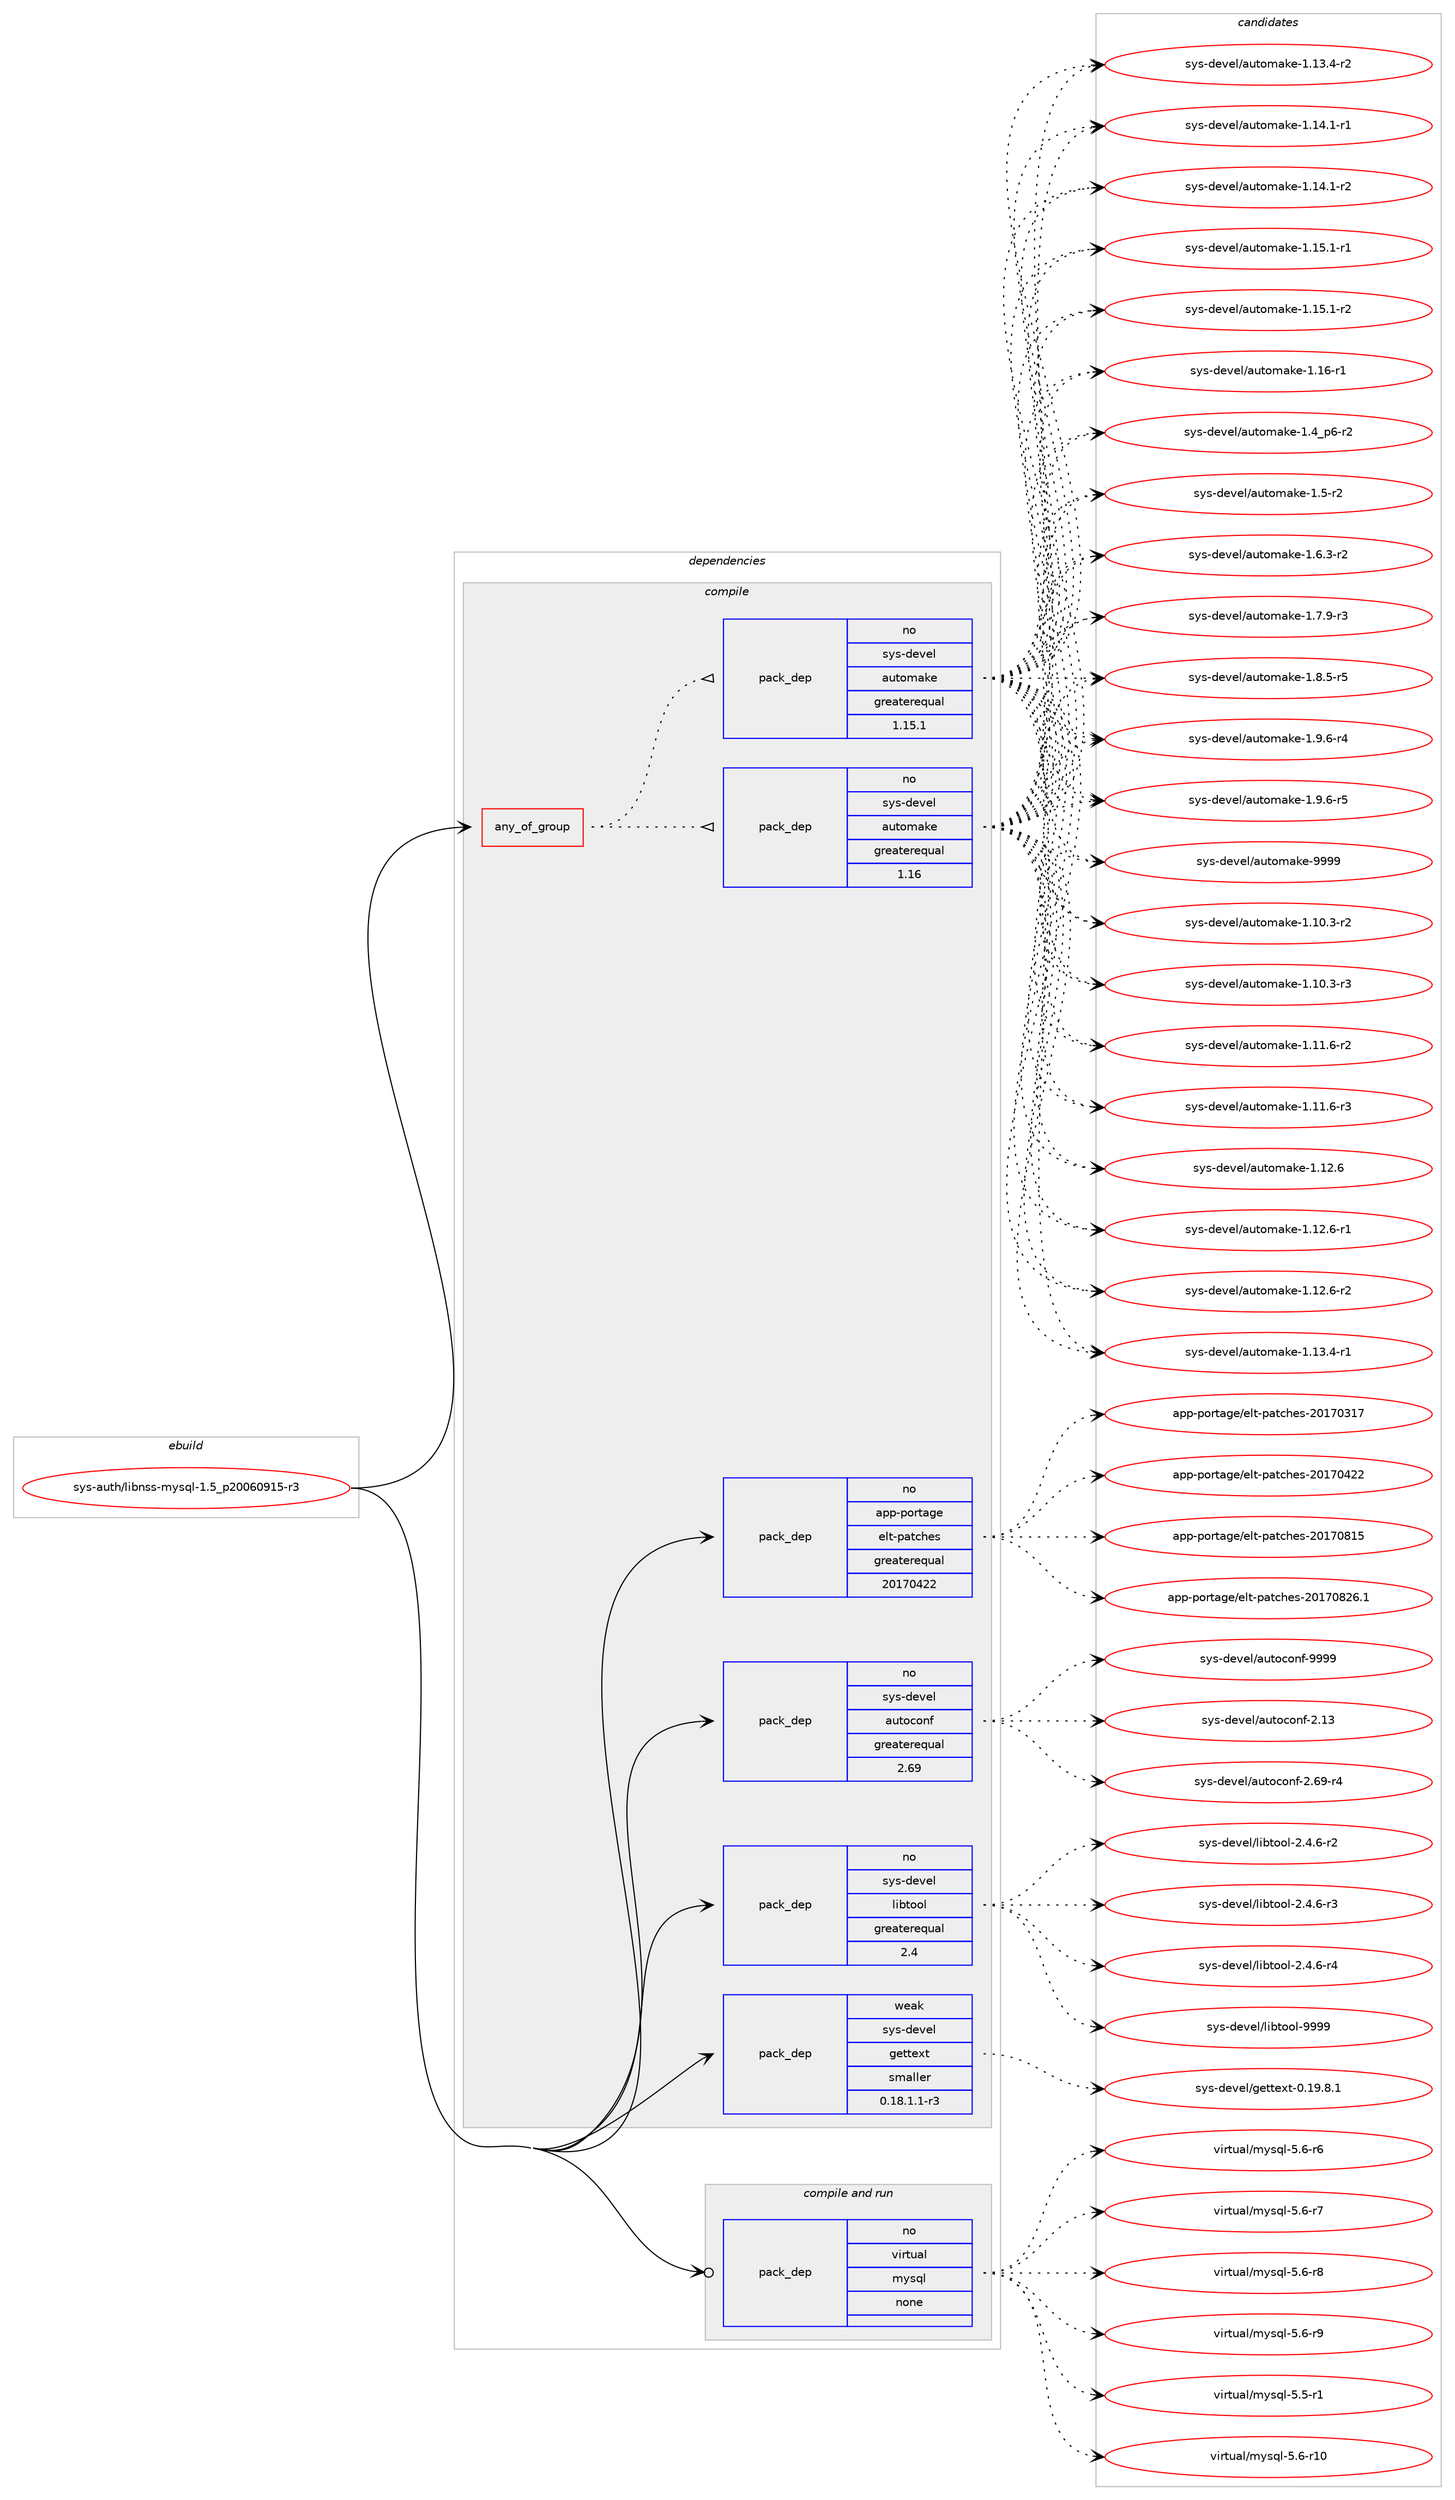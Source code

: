 digraph prolog {

# *************
# Graph options
# *************

newrank=true;
concentrate=true;
compound=true;
graph [rankdir=LR,fontname=Helvetica,fontsize=10,ranksep=1.5];#, ranksep=2.5, nodesep=0.2];
edge  [arrowhead=vee];
node  [fontname=Helvetica,fontsize=10];

# **********
# The ebuild
# **********

subgraph cluster_leftcol {
color=gray;
rank=same;
label=<<i>ebuild</i>>;
id [label="sys-auth/libnss-mysql-1.5_p20060915-r3", color=red, width=4, href="../sys-auth/libnss-mysql-1.5_p20060915-r3.svg"];
}

# ****************
# The dependencies
# ****************

subgraph cluster_midcol {
color=gray;
label=<<i>dependencies</i>>;
subgraph cluster_compile {
fillcolor="#eeeeee";
style=filled;
label=<<i>compile</i>>;
subgraph any18 {
dependency6129 [label=<<TABLE BORDER="0" CELLBORDER="1" CELLSPACING="0" CELLPADDING="4"><TR><TD CELLPADDING="10">any_of_group</TD></TR></TABLE>>, shape=none, color=red];subgraph pack5501 {
dependency6130 [label=<<TABLE BORDER="0" CELLBORDER="1" CELLSPACING="0" CELLPADDING="4" WIDTH="220"><TR><TD ROWSPAN="6" CELLPADDING="30">pack_dep</TD></TR><TR><TD WIDTH="110">no</TD></TR><TR><TD>sys-devel</TD></TR><TR><TD>automake</TD></TR><TR><TD>greaterequal</TD></TR><TR><TD>1.16</TD></TR></TABLE>>, shape=none, color=blue];
}
dependency6129:e -> dependency6130:w [weight=20,style="dotted",arrowhead="oinv"];
subgraph pack5502 {
dependency6131 [label=<<TABLE BORDER="0" CELLBORDER="1" CELLSPACING="0" CELLPADDING="4" WIDTH="220"><TR><TD ROWSPAN="6" CELLPADDING="30">pack_dep</TD></TR><TR><TD WIDTH="110">no</TD></TR><TR><TD>sys-devel</TD></TR><TR><TD>automake</TD></TR><TR><TD>greaterequal</TD></TR><TR><TD>1.15.1</TD></TR></TABLE>>, shape=none, color=blue];
}
dependency6129:e -> dependency6131:w [weight=20,style="dotted",arrowhead="oinv"];
}
id:e -> dependency6129:w [weight=20,style="solid",arrowhead="vee"];
subgraph pack5503 {
dependency6132 [label=<<TABLE BORDER="0" CELLBORDER="1" CELLSPACING="0" CELLPADDING="4" WIDTH="220"><TR><TD ROWSPAN="6" CELLPADDING="30">pack_dep</TD></TR><TR><TD WIDTH="110">no</TD></TR><TR><TD>app-portage</TD></TR><TR><TD>elt-patches</TD></TR><TR><TD>greaterequal</TD></TR><TR><TD>20170422</TD></TR></TABLE>>, shape=none, color=blue];
}
id:e -> dependency6132:w [weight=20,style="solid",arrowhead="vee"];
subgraph pack5504 {
dependency6133 [label=<<TABLE BORDER="0" CELLBORDER="1" CELLSPACING="0" CELLPADDING="4" WIDTH="220"><TR><TD ROWSPAN="6" CELLPADDING="30">pack_dep</TD></TR><TR><TD WIDTH="110">no</TD></TR><TR><TD>sys-devel</TD></TR><TR><TD>autoconf</TD></TR><TR><TD>greaterequal</TD></TR><TR><TD>2.69</TD></TR></TABLE>>, shape=none, color=blue];
}
id:e -> dependency6133:w [weight=20,style="solid",arrowhead="vee"];
subgraph pack5505 {
dependency6134 [label=<<TABLE BORDER="0" CELLBORDER="1" CELLSPACING="0" CELLPADDING="4" WIDTH="220"><TR><TD ROWSPAN="6" CELLPADDING="30">pack_dep</TD></TR><TR><TD WIDTH="110">no</TD></TR><TR><TD>sys-devel</TD></TR><TR><TD>libtool</TD></TR><TR><TD>greaterequal</TD></TR><TR><TD>2.4</TD></TR></TABLE>>, shape=none, color=blue];
}
id:e -> dependency6134:w [weight=20,style="solid",arrowhead="vee"];
subgraph pack5506 {
dependency6135 [label=<<TABLE BORDER="0" CELLBORDER="1" CELLSPACING="0" CELLPADDING="4" WIDTH="220"><TR><TD ROWSPAN="6" CELLPADDING="30">pack_dep</TD></TR><TR><TD WIDTH="110">weak</TD></TR><TR><TD>sys-devel</TD></TR><TR><TD>gettext</TD></TR><TR><TD>smaller</TD></TR><TR><TD>0.18.1.1-r3</TD></TR></TABLE>>, shape=none, color=blue];
}
id:e -> dependency6135:w [weight=20,style="solid",arrowhead="vee"];
}
subgraph cluster_compileandrun {
fillcolor="#eeeeee";
style=filled;
label=<<i>compile and run</i>>;
subgraph pack5507 {
dependency6136 [label=<<TABLE BORDER="0" CELLBORDER="1" CELLSPACING="0" CELLPADDING="4" WIDTH="220"><TR><TD ROWSPAN="6" CELLPADDING="30">pack_dep</TD></TR><TR><TD WIDTH="110">no</TD></TR><TR><TD>virtual</TD></TR><TR><TD>mysql</TD></TR><TR><TD>none</TD></TR><TR><TD></TD></TR></TABLE>>, shape=none, color=blue];
}
id:e -> dependency6136:w [weight=20,style="solid",arrowhead="odotvee"];
}
subgraph cluster_run {
fillcolor="#eeeeee";
style=filled;
label=<<i>run</i>>;
}
}

# **************
# The candidates
# **************

subgraph cluster_choices {
rank=same;
color=gray;
label=<<i>candidates</i>>;

subgraph choice5501 {
color=black;
nodesep=1;
choice11512111545100101118101108479711711611110997107101454946494846514511450 [label="sys-devel/automake-1.10.3-r2", color=red, width=4,href="../sys-devel/automake-1.10.3-r2.svg"];
choice11512111545100101118101108479711711611110997107101454946494846514511451 [label="sys-devel/automake-1.10.3-r3", color=red, width=4,href="../sys-devel/automake-1.10.3-r3.svg"];
choice11512111545100101118101108479711711611110997107101454946494946544511450 [label="sys-devel/automake-1.11.6-r2", color=red, width=4,href="../sys-devel/automake-1.11.6-r2.svg"];
choice11512111545100101118101108479711711611110997107101454946494946544511451 [label="sys-devel/automake-1.11.6-r3", color=red, width=4,href="../sys-devel/automake-1.11.6-r3.svg"];
choice1151211154510010111810110847971171161111099710710145494649504654 [label="sys-devel/automake-1.12.6", color=red, width=4,href="../sys-devel/automake-1.12.6.svg"];
choice11512111545100101118101108479711711611110997107101454946495046544511449 [label="sys-devel/automake-1.12.6-r1", color=red, width=4,href="../sys-devel/automake-1.12.6-r1.svg"];
choice11512111545100101118101108479711711611110997107101454946495046544511450 [label="sys-devel/automake-1.12.6-r2", color=red, width=4,href="../sys-devel/automake-1.12.6-r2.svg"];
choice11512111545100101118101108479711711611110997107101454946495146524511449 [label="sys-devel/automake-1.13.4-r1", color=red, width=4,href="../sys-devel/automake-1.13.4-r1.svg"];
choice11512111545100101118101108479711711611110997107101454946495146524511450 [label="sys-devel/automake-1.13.4-r2", color=red, width=4,href="../sys-devel/automake-1.13.4-r2.svg"];
choice11512111545100101118101108479711711611110997107101454946495246494511449 [label="sys-devel/automake-1.14.1-r1", color=red, width=4,href="../sys-devel/automake-1.14.1-r1.svg"];
choice11512111545100101118101108479711711611110997107101454946495246494511450 [label="sys-devel/automake-1.14.1-r2", color=red, width=4,href="../sys-devel/automake-1.14.1-r2.svg"];
choice11512111545100101118101108479711711611110997107101454946495346494511449 [label="sys-devel/automake-1.15.1-r1", color=red, width=4,href="../sys-devel/automake-1.15.1-r1.svg"];
choice11512111545100101118101108479711711611110997107101454946495346494511450 [label="sys-devel/automake-1.15.1-r2", color=red, width=4,href="../sys-devel/automake-1.15.1-r2.svg"];
choice1151211154510010111810110847971171161111099710710145494649544511449 [label="sys-devel/automake-1.16-r1", color=red, width=4,href="../sys-devel/automake-1.16-r1.svg"];
choice115121115451001011181011084797117116111109971071014549465295112544511450 [label="sys-devel/automake-1.4_p6-r2", color=red, width=4,href="../sys-devel/automake-1.4_p6-r2.svg"];
choice11512111545100101118101108479711711611110997107101454946534511450 [label="sys-devel/automake-1.5-r2", color=red, width=4,href="../sys-devel/automake-1.5-r2.svg"];
choice115121115451001011181011084797117116111109971071014549465446514511450 [label="sys-devel/automake-1.6.3-r2", color=red, width=4,href="../sys-devel/automake-1.6.3-r2.svg"];
choice115121115451001011181011084797117116111109971071014549465546574511451 [label="sys-devel/automake-1.7.9-r3", color=red, width=4,href="../sys-devel/automake-1.7.9-r3.svg"];
choice115121115451001011181011084797117116111109971071014549465646534511453 [label="sys-devel/automake-1.8.5-r5", color=red, width=4,href="../sys-devel/automake-1.8.5-r5.svg"];
choice115121115451001011181011084797117116111109971071014549465746544511452 [label="sys-devel/automake-1.9.6-r4", color=red, width=4,href="../sys-devel/automake-1.9.6-r4.svg"];
choice115121115451001011181011084797117116111109971071014549465746544511453 [label="sys-devel/automake-1.9.6-r5", color=red, width=4,href="../sys-devel/automake-1.9.6-r5.svg"];
choice115121115451001011181011084797117116111109971071014557575757 [label="sys-devel/automake-9999", color=red, width=4,href="../sys-devel/automake-9999.svg"];
dependency6130:e -> choice11512111545100101118101108479711711611110997107101454946494846514511450:w [style=dotted,weight="100"];
dependency6130:e -> choice11512111545100101118101108479711711611110997107101454946494846514511451:w [style=dotted,weight="100"];
dependency6130:e -> choice11512111545100101118101108479711711611110997107101454946494946544511450:w [style=dotted,weight="100"];
dependency6130:e -> choice11512111545100101118101108479711711611110997107101454946494946544511451:w [style=dotted,weight="100"];
dependency6130:e -> choice1151211154510010111810110847971171161111099710710145494649504654:w [style=dotted,weight="100"];
dependency6130:e -> choice11512111545100101118101108479711711611110997107101454946495046544511449:w [style=dotted,weight="100"];
dependency6130:e -> choice11512111545100101118101108479711711611110997107101454946495046544511450:w [style=dotted,weight="100"];
dependency6130:e -> choice11512111545100101118101108479711711611110997107101454946495146524511449:w [style=dotted,weight="100"];
dependency6130:e -> choice11512111545100101118101108479711711611110997107101454946495146524511450:w [style=dotted,weight="100"];
dependency6130:e -> choice11512111545100101118101108479711711611110997107101454946495246494511449:w [style=dotted,weight="100"];
dependency6130:e -> choice11512111545100101118101108479711711611110997107101454946495246494511450:w [style=dotted,weight="100"];
dependency6130:e -> choice11512111545100101118101108479711711611110997107101454946495346494511449:w [style=dotted,weight="100"];
dependency6130:e -> choice11512111545100101118101108479711711611110997107101454946495346494511450:w [style=dotted,weight="100"];
dependency6130:e -> choice1151211154510010111810110847971171161111099710710145494649544511449:w [style=dotted,weight="100"];
dependency6130:e -> choice115121115451001011181011084797117116111109971071014549465295112544511450:w [style=dotted,weight="100"];
dependency6130:e -> choice11512111545100101118101108479711711611110997107101454946534511450:w [style=dotted,weight="100"];
dependency6130:e -> choice115121115451001011181011084797117116111109971071014549465446514511450:w [style=dotted,weight="100"];
dependency6130:e -> choice115121115451001011181011084797117116111109971071014549465546574511451:w [style=dotted,weight="100"];
dependency6130:e -> choice115121115451001011181011084797117116111109971071014549465646534511453:w [style=dotted,weight="100"];
dependency6130:e -> choice115121115451001011181011084797117116111109971071014549465746544511452:w [style=dotted,weight="100"];
dependency6130:e -> choice115121115451001011181011084797117116111109971071014549465746544511453:w [style=dotted,weight="100"];
dependency6130:e -> choice115121115451001011181011084797117116111109971071014557575757:w [style=dotted,weight="100"];
}
subgraph choice5502 {
color=black;
nodesep=1;
choice11512111545100101118101108479711711611110997107101454946494846514511450 [label="sys-devel/automake-1.10.3-r2", color=red, width=4,href="../sys-devel/automake-1.10.3-r2.svg"];
choice11512111545100101118101108479711711611110997107101454946494846514511451 [label="sys-devel/automake-1.10.3-r3", color=red, width=4,href="../sys-devel/automake-1.10.3-r3.svg"];
choice11512111545100101118101108479711711611110997107101454946494946544511450 [label="sys-devel/automake-1.11.6-r2", color=red, width=4,href="../sys-devel/automake-1.11.6-r2.svg"];
choice11512111545100101118101108479711711611110997107101454946494946544511451 [label="sys-devel/automake-1.11.6-r3", color=red, width=4,href="../sys-devel/automake-1.11.6-r3.svg"];
choice1151211154510010111810110847971171161111099710710145494649504654 [label="sys-devel/automake-1.12.6", color=red, width=4,href="../sys-devel/automake-1.12.6.svg"];
choice11512111545100101118101108479711711611110997107101454946495046544511449 [label="sys-devel/automake-1.12.6-r1", color=red, width=4,href="../sys-devel/automake-1.12.6-r1.svg"];
choice11512111545100101118101108479711711611110997107101454946495046544511450 [label="sys-devel/automake-1.12.6-r2", color=red, width=4,href="../sys-devel/automake-1.12.6-r2.svg"];
choice11512111545100101118101108479711711611110997107101454946495146524511449 [label="sys-devel/automake-1.13.4-r1", color=red, width=4,href="../sys-devel/automake-1.13.4-r1.svg"];
choice11512111545100101118101108479711711611110997107101454946495146524511450 [label="sys-devel/automake-1.13.4-r2", color=red, width=4,href="../sys-devel/automake-1.13.4-r2.svg"];
choice11512111545100101118101108479711711611110997107101454946495246494511449 [label="sys-devel/automake-1.14.1-r1", color=red, width=4,href="../sys-devel/automake-1.14.1-r1.svg"];
choice11512111545100101118101108479711711611110997107101454946495246494511450 [label="sys-devel/automake-1.14.1-r2", color=red, width=4,href="../sys-devel/automake-1.14.1-r2.svg"];
choice11512111545100101118101108479711711611110997107101454946495346494511449 [label="sys-devel/automake-1.15.1-r1", color=red, width=4,href="../sys-devel/automake-1.15.1-r1.svg"];
choice11512111545100101118101108479711711611110997107101454946495346494511450 [label="sys-devel/automake-1.15.1-r2", color=red, width=4,href="../sys-devel/automake-1.15.1-r2.svg"];
choice1151211154510010111810110847971171161111099710710145494649544511449 [label="sys-devel/automake-1.16-r1", color=red, width=4,href="../sys-devel/automake-1.16-r1.svg"];
choice115121115451001011181011084797117116111109971071014549465295112544511450 [label="sys-devel/automake-1.4_p6-r2", color=red, width=4,href="../sys-devel/automake-1.4_p6-r2.svg"];
choice11512111545100101118101108479711711611110997107101454946534511450 [label="sys-devel/automake-1.5-r2", color=red, width=4,href="../sys-devel/automake-1.5-r2.svg"];
choice115121115451001011181011084797117116111109971071014549465446514511450 [label="sys-devel/automake-1.6.3-r2", color=red, width=4,href="../sys-devel/automake-1.6.3-r2.svg"];
choice115121115451001011181011084797117116111109971071014549465546574511451 [label="sys-devel/automake-1.7.9-r3", color=red, width=4,href="../sys-devel/automake-1.7.9-r3.svg"];
choice115121115451001011181011084797117116111109971071014549465646534511453 [label="sys-devel/automake-1.8.5-r5", color=red, width=4,href="../sys-devel/automake-1.8.5-r5.svg"];
choice115121115451001011181011084797117116111109971071014549465746544511452 [label="sys-devel/automake-1.9.6-r4", color=red, width=4,href="../sys-devel/automake-1.9.6-r4.svg"];
choice115121115451001011181011084797117116111109971071014549465746544511453 [label="sys-devel/automake-1.9.6-r5", color=red, width=4,href="../sys-devel/automake-1.9.6-r5.svg"];
choice115121115451001011181011084797117116111109971071014557575757 [label="sys-devel/automake-9999", color=red, width=4,href="../sys-devel/automake-9999.svg"];
dependency6131:e -> choice11512111545100101118101108479711711611110997107101454946494846514511450:w [style=dotted,weight="100"];
dependency6131:e -> choice11512111545100101118101108479711711611110997107101454946494846514511451:w [style=dotted,weight="100"];
dependency6131:e -> choice11512111545100101118101108479711711611110997107101454946494946544511450:w [style=dotted,weight="100"];
dependency6131:e -> choice11512111545100101118101108479711711611110997107101454946494946544511451:w [style=dotted,weight="100"];
dependency6131:e -> choice1151211154510010111810110847971171161111099710710145494649504654:w [style=dotted,weight="100"];
dependency6131:e -> choice11512111545100101118101108479711711611110997107101454946495046544511449:w [style=dotted,weight="100"];
dependency6131:e -> choice11512111545100101118101108479711711611110997107101454946495046544511450:w [style=dotted,weight="100"];
dependency6131:e -> choice11512111545100101118101108479711711611110997107101454946495146524511449:w [style=dotted,weight="100"];
dependency6131:e -> choice11512111545100101118101108479711711611110997107101454946495146524511450:w [style=dotted,weight="100"];
dependency6131:e -> choice11512111545100101118101108479711711611110997107101454946495246494511449:w [style=dotted,weight="100"];
dependency6131:e -> choice11512111545100101118101108479711711611110997107101454946495246494511450:w [style=dotted,weight="100"];
dependency6131:e -> choice11512111545100101118101108479711711611110997107101454946495346494511449:w [style=dotted,weight="100"];
dependency6131:e -> choice11512111545100101118101108479711711611110997107101454946495346494511450:w [style=dotted,weight="100"];
dependency6131:e -> choice1151211154510010111810110847971171161111099710710145494649544511449:w [style=dotted,weight="100"];
dependency6131:e -> choice115121115451001011181011084797117116111109971071014549465295112544511450:w [style=dotted,weight="100"];
dependency6131:e -> choice11512111545100101118101108479711711611110997107101454946534511450:w [style=dotted,weight="100"];
dependency6131:e -> choice115121115451001011181011084797117116111109971071014549465446514511450:w [style=dotted,weight="100"];
dependency6131:e -> choice115121115451001011181011084797117116111109971071014549465546574511451:w [style=dotted,weight="100"];
dependency6131:e -> choice115121115451001011181011084797117116111109971071014549465646534511453:w [style=dotted,weight="100"];
dependency6131:e -> choice115121115451001011181011084797117116111109971071014549465746544511452:w [style=dotted,weight="100"];
dependency6131:e -> choice115121115451001011181011084797117116111109971071014549465746544511453:w [style=dotted,weight="100"];
dependency6131:e -> choice115121115451001011181011084797117116111109971071014557575757:w [style=dotted,weight="100"];
}
subgraph choice5503 {
color=black;
nodesep=1;
choice97112112451121111141169710310147101108116451129711699104101115455048495548514955 [label="app-portage/elt-patches-20170317", color=red, width=4,href="../app-portage/elt-patches-20170317.svg"];
choice97112112451121111141169710310147101108116451129711699104101115455048495548525050 [label="app-portage/elt-patches-20170422", color=red, width=4,href="../app-portage/elt-patches-20170422.svg"];
choice97112112451121111141169710310147101108116451129711699104101115455048495548564953 [label="app-portage/elt-patches-20170815", color=red, width=4,href="../app-portage/elt-patches-20170815.svg"];
choice971121124511211111411697103101471011081164511297116991041011154550484955485650544649 [label="app-portage/elt-patches-20170826.1", color=red, width=4,href="../app-portage/elt-patches-20170826.1.svg"];
dependency6132:e -> choice97112112451121111141169710310147101108116451129711699104101115455048495548514955:w [style=dotted,weight="100"];
dependency6132:e -> choice97112112451121111141169710310147101108116451129711699104101115455048495548525050:w [style=dotted,weight="100"];
dependency6132:e -> choice97112112451121111141169710310147101108116451129711699104101115455048495548564953:w [style=dotted,weight="100"];
dependency6132:e -> choice971121124511211111411697103101471011081164511297116991041011154550484955485650544649:w [style=dotted,weight="100"];
}
subgraph choice5504 {
color=black;
nodesep=1;
choice115121115451001011181011084797117116111991111101024550464951 [label="sys-devel/autoconf-2.13", color=red, width=4,href="../sys-devel/autoconf-2.13.svg"];
choice1151211154510010111810110847971171161119911111010245504654574511452 [label="sys-devel/autoconf-2.69-r4", color=red, width=4,href="../sys-devel/autoconf-2.69-r4.svg"];
choice115121115451001011181011084797117116111991111101024557575757 [label="sys-devel/autoconf-9999", color=red, width=4,href="../sys-devel/autoconf-9999.svg"];
dependency6133:e -> choice115121115451001011181011084797117116111991111101024550464951:w [style=dotted,weight="100"];
dependency6133:e -> choice1151211154510010111810110847971171161119911111010245504654574511452:w [style=dotted,weight="100"];
dependency6133:e -> choice115121115451001011181011084797117116111991111101024557575757:w [style=dotted,weight="100"];
}
subgraph choice5505 {
color=black;
nodesep=1;
choice1151211154510010111810110847108105981161111111084550465246544511450 [label="sys-devel/libtool-2.4.6-r2", color=red, width=4,href="../sys-devel/libtool-2.4.6-r2.svg"];
choice1151211154510010111810110847108105981161111111084550465246544511451 [label="sys-devel/libtool-2.4.6-r3", color=red, width=4,href="../sys-devel/libtool-2.4.6-r3.svg"];
choice1151211154510010111810110847108105981161111111084550465246544511452 [label="sys-devel/libtool-2.4.6-r4", color=red, width=4,href="../sys-devel/libtool-2.4.6-r4.svg"];
choice1151211154510010111810110847108105981161111111084557575757 [label="sys-devel/libtool-9999", color=red, width=4,href="../sys-devel/libtool-9999.svg"];
dependency6134:e -> choice1151211154510010111810110847108105981161111111084550465246544511450:w [style=dotted,weight="100"];
dependency6134:e -> choice1151211154510010111810110847108105981161111111084550465246544511451:w [style=dotted,weight="100"];
dependency6134:e -> choice1151211154510010111810110847108105981161111111084550465246544511452:w [style=dotted,weight="100"];
dependency6134:e -> choice1151211154510010111810110847108105981161111111084557575757:w [style=dotted,weight="100"];
}
subgraph choice5506 {
color=black;
nodesep=1;
choice1151211154510010111810110847103101116116101120116454846495746564649 [label="sys-devel/gettext-0.19.8.1", color=red, width=4,href="../sys-devel/gettext-0.19.8.1.svg"];
dependency6135:e -> choice1151211154510010111810110847103101116116101120116454846495746564649:w [style=dotted,weight="100"];
}
subgraph choice5507 {
color=black;
nodesep=1;
choice1181051141161179710847109121115113108455346534511449 [label="virtual/mysql-5.5-r1", color=red, width=4,href="../virtual/mysql-5.5-r1.svg"];
choice118105114116117971084710912111511310845534654451144948 [label="virtual/mysql-5.6-r10", color=red, width=4,href="../virtual/mysql-5.6-r10.svg"];
choice1181051141161179710847109121115113108455346544511454 [label="virtual/mysql-5.6-r6", color=red, width=4,href="../virtual/mysql-5.6-r6.svg"];
choice1181051141161179710847109121115113108455346544511455 [label="virtual/mysql-5.6-r7", color=red, width=4,href="../virtual/mysql-5.6-r7.svg"];
choice1181051141161179710847109121115113108455346544511456 [label="virtual/mysql-5.6-r8", color=red, width=4,href="../virtual/mysql-5.6-r8.svg"];
choice1181051141161179710847109121115113108455346544511457 [label="virtual/mysql-5.6-r9", color=red, width=4,href="../virtual/mysql-5.6-r9.svg"];
dependency6136:e -> choice1181051141161179710847109121115113108455346534511449:w [style=dotted,weight="100"];
dependency6136:e -> choice118105114116117971084710912111511310845534654451144948:w [style=dotted,weight="100"];
dependency6136:e -> choice1181051141161179710847109121115113108455346544511454:w [style=dotted,weight="100"];
dependency6136:e -> choice1181051141161179710847109121115113108455346544511455:w [style=dotted,weight="100"];
dependency6136:e -> choice1181051141161179710847109121115113108455346544511456:w [style=dotted,weight="100"];
dependency6136:e -> choice1181051141161179710847109121115113108455346544511457:w [style=dotted,weight="100"];
}
}

}
